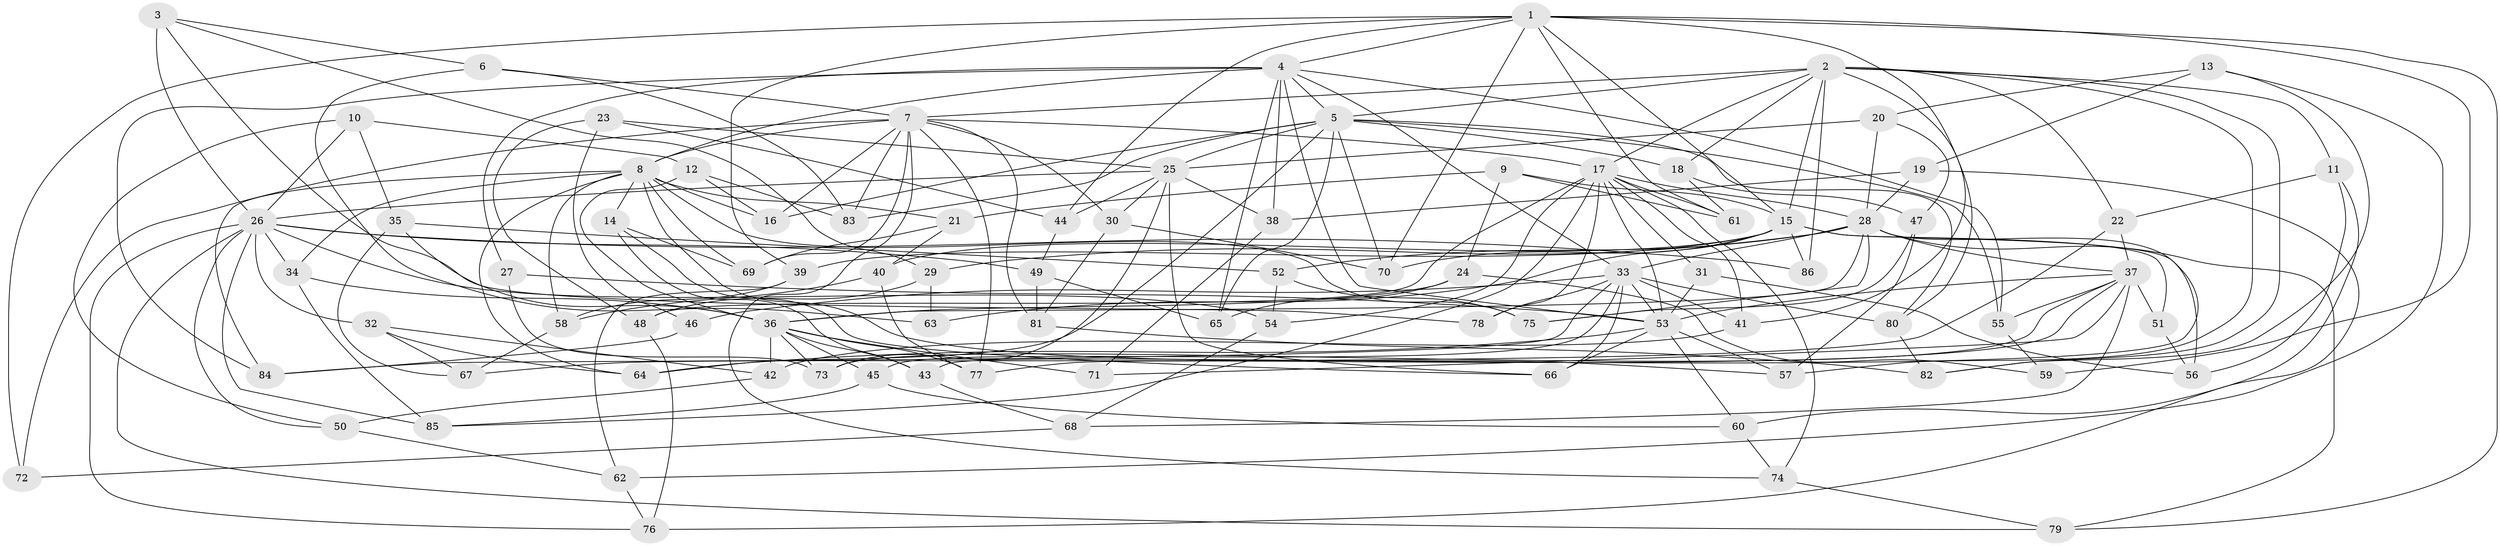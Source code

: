 // original degree distribution, {4: 1.0}
// Generated by graph-tools (version 1.1) at 2025/53/03/04/25 22:53:54]
// undirected, 86 vertices, 217 edges
graph export_dot {
  node [color=gray90,style=filled];
  1;
  2;
  3;
  4;
  5;
  6;
  7;
  8;
  9;
  10;
  11;
  12;
  13;
  14;
  15;
  16;
  17;
  18;
  19;
  20;
  21;
  22;
  23;
  24;
  25;
  26;
  27;
  28;
  29;
  30;
  31;
  32;
  33;
  34;
  35;
  36;
  37;
  38;
  39;
  40;
  41;
  42;
  43;
  44;
  45;
  46;
  47;
  48;
  49;
  50;
  51;
  52;
  53;
  54;
  55;
  56;
  57;
  58;
  59;
  60;
  61;
  62;
  63;
  64;
  65;
  66;
  67;
  68;
  69;
  70;
  71;
  72;
  73;
  74;
  75;
  76;
  77;
  78;
  79;
  80;
  81;
  82;
  83;
  84;
  85;
  86;
  1 -- 4 [weight=1.0];
  1 -- 15 [weight=1.0];
  1 -- 39 [weight=1.0];
  1 -- 41 [weight=1.0];
  1 -- 44 [weight=1.0];
  1 -- 59 [weight=2.0];
  1 -- 61 [weight=1.0];
  1 -- 70 [weight=1.0];
  1 -- 72 [weight=2.0];
  1 -- 79 [weight=1.0];
  2 -- 5 [weight=1.0];
  2 -- 7 [weight=1.0];
  2 -- 11 [weight=1.0];
  2 -- 15 [weight=1.0];
  2 -- 17 [weight=1.0];
  2 -- 18 [weight=1.0];
  2 -- 22 [weight=1.0];
  2 -- 57 [weight=1.0];
  2 -- 80 [weight=1.0];
  2 -- 82 [weight=1.0];
  2 -- 86 [weight=2.0];
  3 -- 6 [weight=1.0];
  3 -- 26 [weight=1.0];
  3 -- 29 [weight=1.0];
  3 -- 78 [weight=1.0];
  4 -- 5 [weight=1.0];
  4 -- 8 [weight=1.0];
  4 -- 27 [weight=1.0];
  4 -- 33 [weight=1.0];
  4 -- 38 [weight=1.0];
  4 -- 53 [weight=1.0];
  4 -- 55 [weight=1.0];
  4 -- 65 [weight=1.0];
  4 -- 84 [weight=1.0];
  5 -- 16 [weight=1.0];
  5 -- 18 [weight=1.0];
  5 -- 25 [weight=2.0];
  5 -- 55 [weight=1.0];
  5 -- 64 [weight=1.0];
  5 -- 65 [weight=1.0];
  5 -- 70 [weight=1.0];
  5 -- 80 [weight=1.0];
  5 -- 83 [weight=1.0];
  6 -- 7 [weight=1.0];
  6 -- 63 [weight=1.0];
  6 -- 83 [weight=1.0];
  7 -- 8 [weight=1.0];
  7 -- 16 [weight=1.0];
  7 -- 17 [weight=1.0];
  7 -- 30 [weight=1.0];
  7 -- 69 [weight=1.0];
  7 -- 72 [weight=1.0];
  7 -- 74 [weight=1.0];
  7 -- 77 [weight=1.0];
  7 -- 81 [weight=1.0];
  7 -- 83 [weight=1.0];
  8 -- 14 [weight=1.0];
  8 -- 16 [weight=1.0];
  8 -- 21 [weight=1.0];
  8 -- 34 [weight=1.0];
  8 -- 57 [weight=1.0];
  8 -- 58 [weight=1.0];
  8 -- 64 [weight=1.0];
  8 -- 69 [weight=1.0];
  8 -- 75 [weight=1.0];
  8 -- 84 [weight=1.0];
  9 -- 15 [weight=1.0];
  9 -- 21 [weight=1.0];
  9 -- 24 [weight=1.0];
  9 -- 61 [weight=1.0];
  10 -- 12 [weight=1.0];
  10 -- 26 [weight=1.0];
  10 -- 35 [weight=1.0];
  10 -- 50 [weight=1.0];
  11 -- 22 [weight=1.0];
  11 -- 56 [weight=1.0];
  11 -- 60 [weight=1.0];
  12 -- 16 [weight=1.0];
  12 -- 36 [weight=1.0];
  12 -- 83 [weight=1.0];
  13 -- 19 [weight=1.0];
  13 -- 20 [weight=1.0];
  13 -- 62 [weight=1.0];
  13 -- 82 [weight=1.0];
  14 -- 43 [weight=1.0];
  14 -- 66 [weight=1.0];
  14 -- 69 [weight=1.0];
  15 -- 39 [weight=1.0];
  15 -- 40 [weight=1.0];
  15 -- 51 [weight=2.0];
  15 -- 56 [weight=1.0];
  15 -- 63 [weight=2.0];
  15 -- 70 [weight=1.0];
  15 -- 86 [weight=1.0];
  17 -- 28 [weight=1.0];
  17 -- 31 [weight=1.0];
  17 -- 41 [weight=1.0];
  17 -- 48 [weight=1.0];
  17 -- 53 [weight=1.0];
  17 -- 54 [weight=1.0];
  17 -- 61 [weight=1.0];
  17 -- 74 [weight=1.0];
  17 -- 78 [weight=1.0];
  17 -- 85 [weight=1.0];
  18 -- 47 [weight=1.0];
  18 -- 61 [weight=1.0];
  19 -- 28 [weight=1.0];
  19 -- 38 [weight=1.0];
  19 -- 76 [weight=1.0];
  20 -- 25 [weight=1.0];
  20 -- 28 [weight=1.0];
  20 -- 47 [weight=1.0];
  21 -- 40 [weight=1.0];
  21 -- 69 [weight=1.0];
  22 -- 37 [weight=1.0];
  22 -- 67 [weight=1.0];
  23 -- 25 [weight=1.0];
  23 -- 44 [weight=1.0];
  23 -- 46 [weight=1.0];
  23 -- 48 [weight=1.0];
  24 -- 36 [weight=1.0];
  24 -- 59 [weight=1.0];
  24 -- 65 [weight=1.0];
  25 -- 26 [weight=1.0];
  25 -- 30 [weight=1.0];
  25 -- 38 [weight=1.0];
  25 -- 44 [weight=1.0];
  25 -- 66 [weight=1.0];
  25 -- 73 [weight=1.0];
  26 -- 32 [weight=1.0];
  26 -- 34 [weight=1.0];
  26 -- 49 [weight=1.0];
  26 -- 50 [weight=1.0];
  26 -- 54 [weight=1.0];
  26 -- 76 [weight=1.0];
  26 -- 79 [weight=1.0];
  26 -- 85 [weight=1.0];
  26 -- 86 [weight=1.0];
  27 -- 53 [weight=2.0];
  27 -- 73 [weight=1.0];
  28 -- 29 [weight=1.0];
  28 -- 33 [weight=1.0];
  28 -- 36 [weight=1.0];
  28 -- 37 [weight=2.0];
  28 -- 43 [weight=1.0];
  28 -- 52 [weight=1.0];
  28 -- 75 [weight=1.0];
  28 -- 79 [weight=1.0];
  29 -- 48 [weight=1.0];
  29 -- 63 [weight=1.0];
  30 -- 70 [weight=1.0];
  30 -- 81 [weight=1.0];
  31 -- 53 [weight=2.0];
  31 -- 56 [weight=1.0];
  32 -- 42 [weight=1.0];
  32 -- 64 [weight=1.0];
  32 -- 67 [weight=1.0];
  33 -- 41 [weight=1.0];
  33 -- 45 [weight=1.0];
  33 -- 46 [weight=2.0];
  33 -- 53 [weight=1.0];
  33 -- 66 [weight=1.0];
  33 -- 78 [weight=2.0];
  33 -- 80 [weight=1.0];
  33 -- 84 [weight=1.0];
  34 -- 36 [weight=1.0];
  34 -- 85 [weight=1.0];
  35 -- 36 [weight=1.0];
  35 -- 52 [weight=1.0];
  35 -- 67 [weight=1.0];
  36 -- 42 [weight=1.0];
  36 -- 43 [weight=1.0];
  36 -- 45 [weight=1.0];
  36 -- 71 [weight=2.0];
  36 -- 73 [weight=1.0];
  36 -- 77 [weight=1.0];
  37 -- 51 [weight=1.0];
  37 -- 53 [weight=1.0];
  37 -- 55 [weight=1.0];
  37 -- 68 [weight=1.0];
  37 -- 71 [weight=1.0];
  37 -- 73 [weight=1.0];
  37 -- 77 [weight=1.0];
  38 -- 71 [weight=1.0];
  39 -- 58 [weight=1.0];
  39 -- 62 [weight=1.0];
  40 -- 58 [weight=1.0];
  40 -- 77 [weight=1.0];
  41 -- 42 [weight=1.0];
  42 -- 50 [weight=1.0];
  43 -- 68 [weight=1.0];
  44 -- 49 [weight=1.0];
  45 -- 60 [weight=1.0];
  45 -- 85 [weight=1.0];
  46 -- 84 [weight=1.0];
  47 -- 57 [weight=1.0];
  47 -- 75 [weight=1.0];
  48 -- 76 [weight=1.0];
  49 -- 65 [weight=1.0];
  49 -- 81 [weight=1.0];
  50 -- 62 [weight=1.0];
  51 -- 56 [weight=1.0];
  52 -- 54 [weight=1.0];
  52 -- 75 [weight=1.0];
  53 -- 57 [weight=1.0];
  53 -- 60 [weight=1.0];
  53 -- 64 [weight=1.0];
  53 -- 66 [weight=1.0];
  54 -- 68 [weight=1.0];
  55 -- 59 [weight=1.0];
  58 -- 67 [weight=1.0];
  60 -- 74 [weight=1.0];
  62 -- 76 [weight=1.0];
  68 -- 72 [weight=1.0];
  74 -- 79 [weight=1.0];
  80 -- 82 [weight=1.0];
  81 -- 82 [weight=1.0];
}
